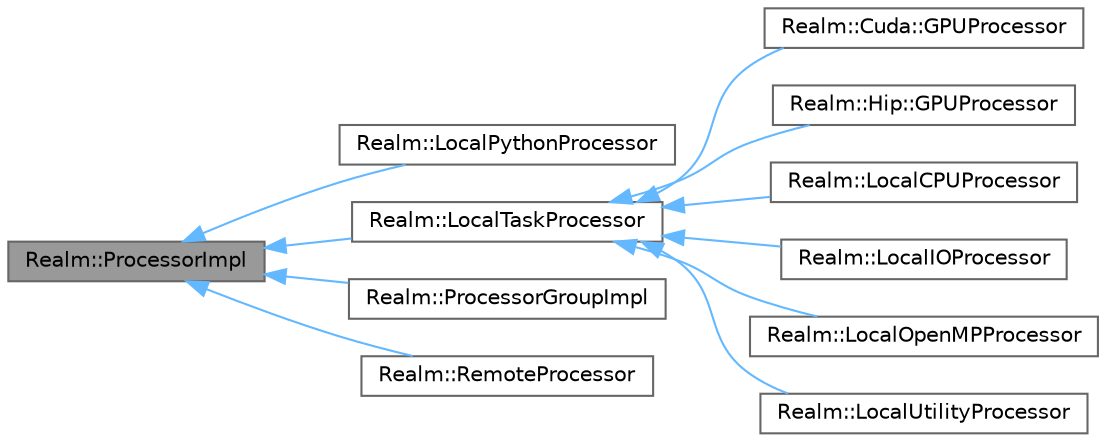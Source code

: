 digraph "Realm::ProcessorImpl"
{
 // LATEX_PDF_SIZE
  bgcolor="transparent";
  edge [fontname=Helvetica,fontsize=10,labelfontname=Helvetica,labelfontsize=10];
  node [fontname=Helvetica,fontsize=10,shape=box,height=0.2,width=0.4];
  rankdir="LR";
  Node1 [id="Node000001",label="Realm::ProcessorImpl",height=0.2,width=0.4,color="gray40", fillcolor="grey60", style="filled", fontcolor="black",tooltip=" "];
  Node1 -> Node2 [id="edge1_Node000001_Node000002",dir="back",color="steelblue1",style="solid",tooltip=" "];
  Node2 [id="Node000002",label="Realm::LocalPythonProcessor",height=0.2,width=0.4,color="gray40", fillcolor="white", style="filled",URL="$classRealm_1_1LocalPythonProcessor.html",tooltip=" "];
  Node1 -> Node3 [id="edge2_Node000001_Node000003",dir="back",color="steelblue1",style="solid",tooltip=" "];
  Node3 [id="Node000003",label="Realm::LocalTaskProcessor",height=0.2,width=0.4,color="gray40", fillcolor="white", style="filled",URL="$classRealm_1_1LocalTaskProcessor.html",tooltip=" "];
  Node3 -> Node4 [id="edge3_Node000003_Node000004",dir="back",color="steelblue1",style="solid",tooltip=" "];
  Node4 [id="Node000004",label="Realm::Cuda::GPUProcessor",height=0.2,width=0.4,color="gray40", fillcolor="white", style="filled",URL="$classRealm_1_1Cuda_1_1GPUProcessor.html",tooltip=" "];
  Node3 -> Node5 [id="edge4_Node000003_Node000005",dir="back",color="steelblue1",style="solid",tooltip=" "];
  Node5 [id="Node000005",label="Realm::Hip::GPUProcessor",height=0.2,width=0.4,color="gray40", fillcolor="white", style="filled",URL="$classRealm_1_1Hip_1_1GPUProcessor.html",tooltip=" "];
  Node3 -> Node6 [id="edge5_Node000003_Node000006",dir="back",color="steelblue1",style="solid",tooltip=" "];
  Node6 [id="Node000006",label="Realm::LocalCPUProcessor",height=0.2,width=0.4,color="gray40", fillcolor="white", style="filled",URL="$classRealm_1_1LocalCPUProcessor.html",tooltip=" "];
  Node3 -> Node7 [id="edge6_Node000003_Node000007",dir="back",color="steelblue1",style="solid",tooltip=" "];
  Node7 [id="Node000007",label="Realm::LocalIOProcessor",height=0.2,width=0.4,color="gray40", fillcolor="white", style="filled",URL="$classRealm_1_1LocalIOProcessor.html",tooltip=" "];
  Node3 -> Node8 [id="edge7_Node000003_Node000008",dir="back",color="steelblue1",style="solid",tooltip=" "];
  Node8 [id="Node000008",label="Realm::LocalOpenMPProcessor",height=0.2,width=0.4,color="gray40", fillcolor="white", style="filled",URL="$classRealm_1_1LocalOpenMPProcessor.html",tooltip=" "];
  Node3 -> Node9 [id="edge8_Node000003_Node000009",dir="back",color="steelblue1",style="solid",tooltip=" "];
  Node9 [id="Node000009",label="Realm::LocalUtilityProcessor",height=0.2,width=0.4,color="gray40", fillcolor="white", style="filled",URL="$classRealm_1_1LocalUtilityProcessor.html",tooltip=" "];
  Node1 -> Node10 [id="edge9_Node000001_Node000010",dir="back",color="steelblue1",style="solid",tooltip=" "];
  Node10 [id="Node000010",label="Realm::ProcessorGroupImpl",height=0.2,width=0.4,color="gray40", fillcolor="white", style="filled",URL="$classRealm_1_1ProcessorGroupImpl.html",tooltip=" "];
  Node1 -> Node11 [id="edge10_Node000001_Node000011",dir="back",color="steelblue1",style="solid",tooltip=" "];
  Node11 [id="Node000011",label="Realm::RemoteProcessor",height=0.2,width=0.4,color="gray40", fillcolor="white", style="filled",URL="$classRealm_1_1RemoteProcessor.html",tooltip=" "];
}
